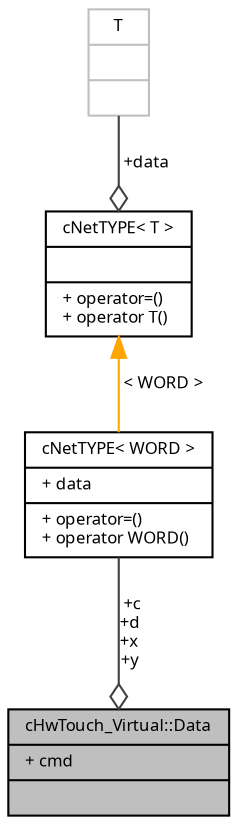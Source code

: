 digraph "cHwTouch_Virtual::Data"
{
  edge [fontname="Sans",fontsize="8",labelfontname="Sans",labelfontsize="8"];
  node [fontname="Sans",fontsize="8",shape=record];
  Node1 [label="{cHwTouch_Virtual::Data\n|+ cmd\l|}",height=0.2,width=0.4,color="black", fillcolor="grey75", style="filled", fontcolor="black"];
  Node2 -> Node1 [color="grey25",fontsize="8",style="solid",label=" +c\n+d\n+x\n+y" ,arrowhead="odiamond",fontname="Sans"];
  Node2 [label="{cNetTYPE\< WORD \>\n|+ data\l|+ operator=()\l+ operator WORD()\l}",height=0.2,width=0.4,color="black", fillcolor="white", style="filled",URL="$classc_net_t_y_p_e.html"];
  Node3 -> Node2 [dir="back",color="orange",fontsize="8",style="solid",label=" \< WORD \>" ,fontname="Sans"];
  Node3 [label="{cNetTYPE\< T \>\n||+ operator=()\l+ operator T()\l}",height=0.2,width=0.4,color="black", fillcolor="white", style="filled",URL="$classc_net_t_y_p_e.html"];
  Node4 -> Node3 [color="grey25",fontsize="8",style="solid",label=" +data" ,arrowhead="odiamond",fontname="Sans"];
  Node4 [label="{T\n||}",height=0.2,width=0.4,color="grey75", fillcolor="white", style="filled"];
}

